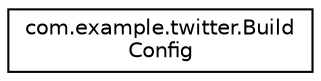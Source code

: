 digraph "类继承关系图"
{
  edge [fontname="Helvetica",fontsize="10",labelfontname="Helvetica",labelfontsize="10"];
  node [fontname="Helvetica",fontsize="10",shape=record];
  rankdir="LR";
  Node0 [label="com.example.twitter.Build\lConfig",height=0.2,width=0.4,color="black", fillcolor="white", style="filled",URL="$classcom_1_1example_1_1twitter_1_1_build_config.html"];
}
